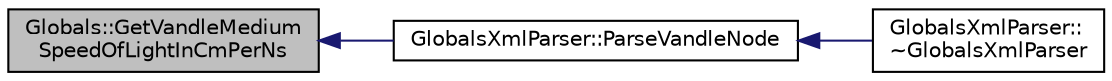 digraph "Globals::GetVandleMediumSpeedOfLightInCmPerNs"
{
  edge [fontname="Helvetica",fontsize="10",labelfontname="Helvetica",labelfontsize="10"];
  node [fontname="Helvetica",fontsize="10",shape=record];
  rankdir="LR";
  Node1 [label="Globals::GetVandleMedium\lSpeedOfLightInCmPerNs",height=0.2,width=0.4,color="black", fillcolor="grey75", style="filled", fontcolor="black"];
  Node1 -> Node2 [dir="back",color="midnightblue",fontsize="10",style="solid",fontname="Helvetica"];
  Node2 [label="GlobalsXmlParser::ParseVandleNode",height=0.2,width=0.4,color="black", fillcolor="white", style="filled",URL="$de/db6/class_globals_xml_parser.html#aec3068f6f5caa064e39d47a4e644345c"];
  Node2 -> Node3 [dir="back",color="midnightblue",fontsize="10",style="solid",fontname="Helvetica"];
  Node3 [label="GlobalsXmlParser::\l~GlobalsXmlParser",height=0.2,width=0.4,color="black", fillcolor="white", style="filled",URL="$de/db6/class_globals_xml_parser.html#a666ff63de6175d6844cc8e9b098bf25a",tooltip="Default Destructor. "];
}
